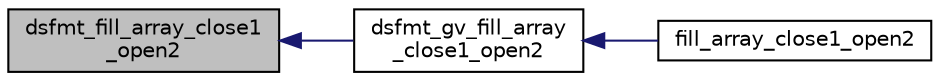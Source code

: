 digraph "dsfmt_fill_array_close1_open2"
{
 // INTERACTIVE_SVG=YES
  edge [fontname="Helvetica",fontsize="10",labelfontname="Helvetica",labelfontsize="10"];
  node [fontname="Helvetica",fontsize="10",shape=record];
  rankdir="LR";
  Node1 [label="dsfmt_fill_array_close1\l_open2",height=0.2,width=0.4,color="black", fillcolor="grey75", style="filled", fontcolor="black"];
  Node1 -> Node2 [dir="back",color="midnightblue",fontsize="10",style="solid",fontname="Helvetica"];
  Node2 [label="dsfmt_gv_fill_array\l_close1_open2",height=0.2,width=0.4,color="black", fillcolor="white", style="filled",URL="$d_s_f_m_t_8h.html#a6dc013d6bb958f355ca211707498a6aa"];
  Node2 -> Node3 [dir="back",color="midnightblue",fontsize="10",style="solid",fontname="Helvetica"];
  Node3 [label="fill_array_close1_open2",height=0.2,width=0.4,color="black", fillcolor="white", style="filled",URL="$d_s_f_m_t_8h.html#a7f249c43d75cbe1200504d5dc6103cad"];
}
